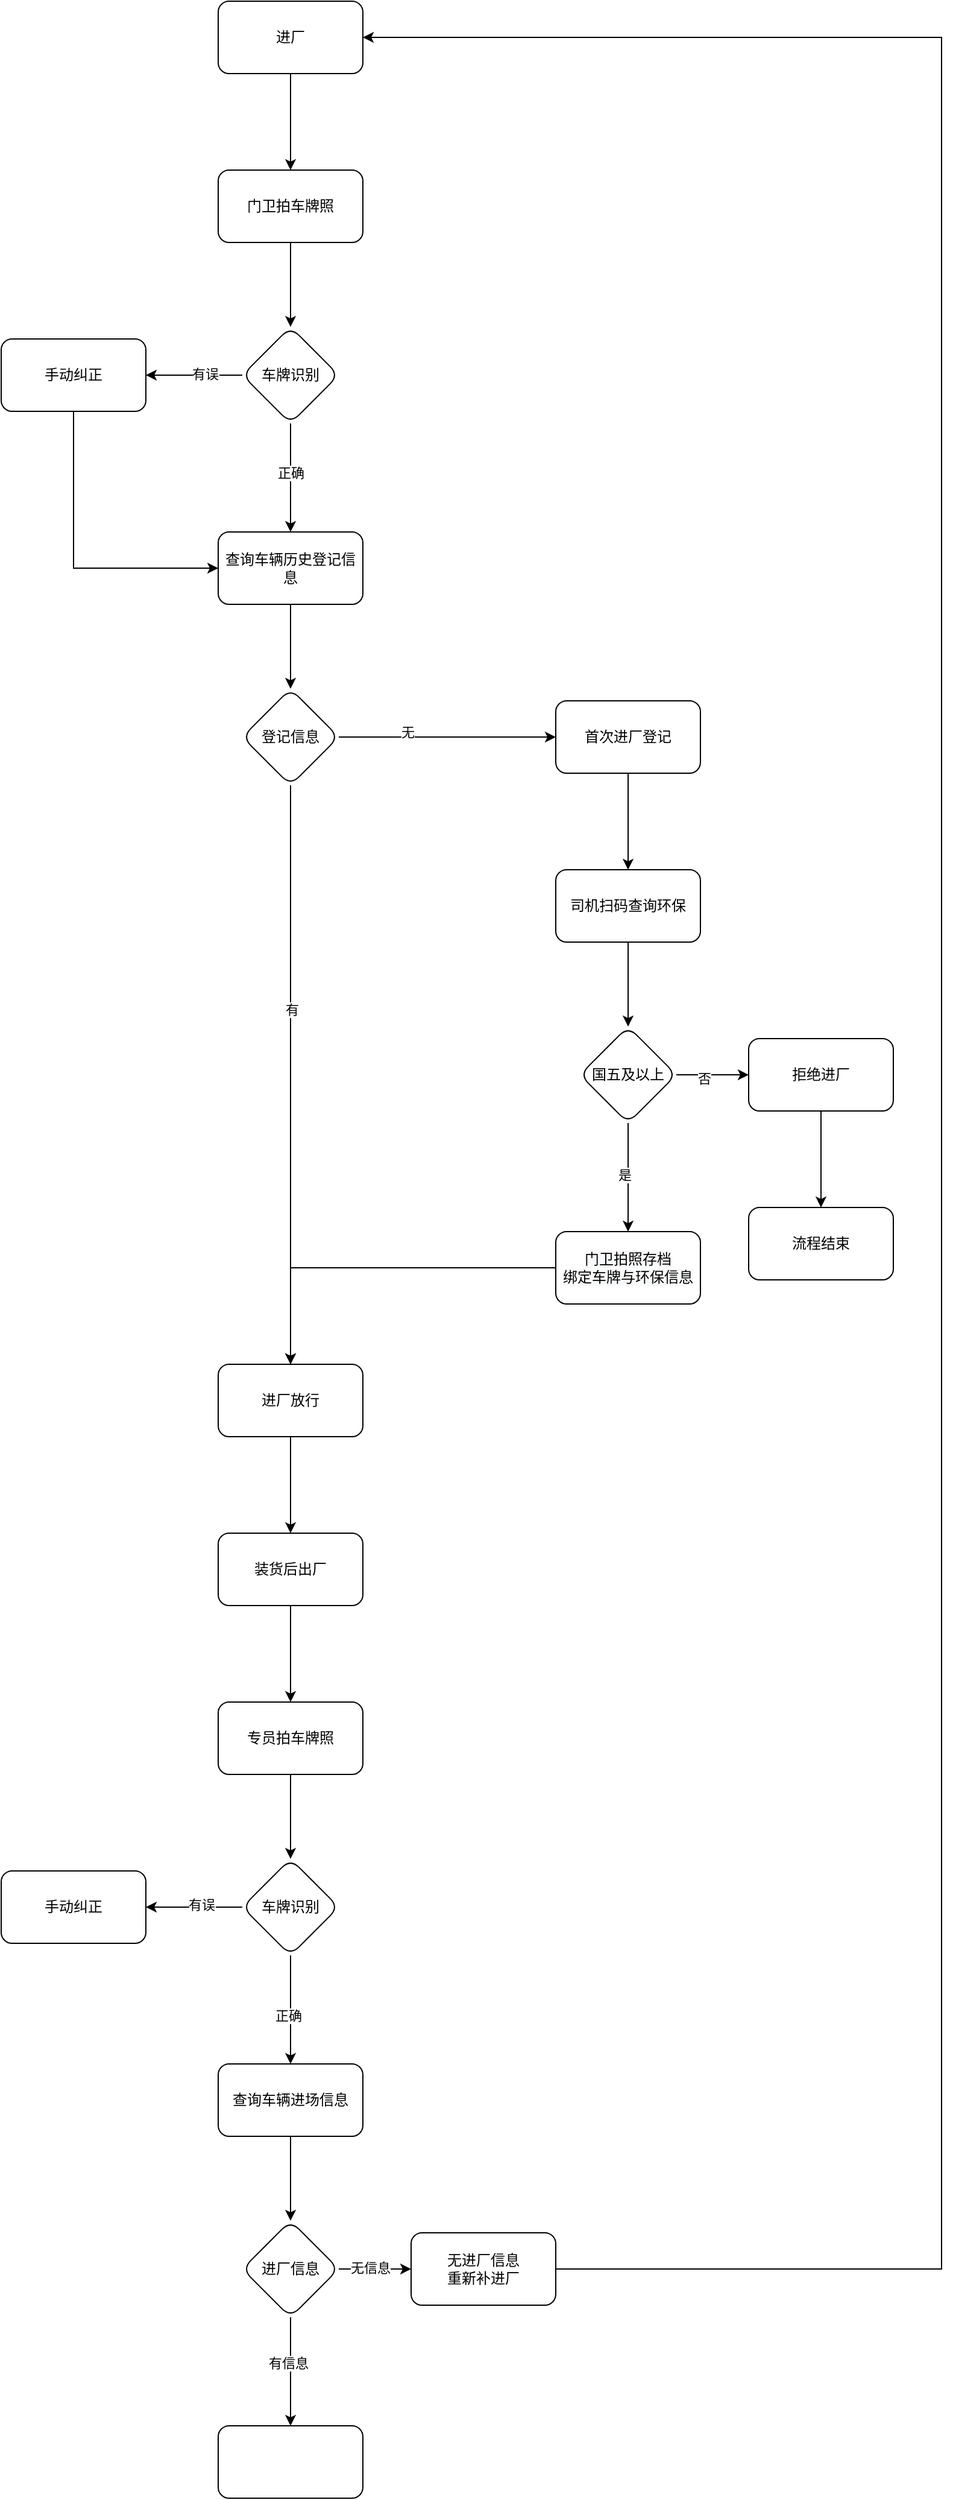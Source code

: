 <mxfile version="28.2.7">
  <diagram name="第 1 页" id="5mYZzPR6tId3HI258Cwq">
    <mxGraphModel dx="1554" dy="815" grid="1" gridSize="10" guides="1" tooltips="1" connect="1" arrows="1" fold="1" page="1" pageScale="1" pageWidth="827" pageHeight="1169" math="0" shadow="0">
      <root>
        <mxCell id="0" />
        <mxCell id="1" parent="0" />
        <mxCell id="h2oN6kgS2UihzWOU0Ix0-4" value="" style="edgeStyle=orthogonalEdgeStyle;rounded=0;orthogonalLoop=1;jettySize=auto;html=1;" edge="1" parent="1" source="h2oN6kgS2UihzWOU0Ix0-2" target="h2oN6kgS2UihzWOU0Ix0-3">
          <mxGeometry relative="1" as="geometry" />
        </mxCell>
        <mxCell id="h2oN6kgS2UihzWOU0Ix0-2" value="进厂" style="rounded=1;whiteSpace=wrap;html=1;" vertex="1" parent="1">
          <mxGeometry x="190" y="100" width="120" height="60" as="geometry" />
        </mxCell>
        <mxCell id="h2oN6kgS2UihzWOU0Ix0-6" value="" style="edgeStyle=orthogonalEdgeStyle;rounded=0;orthogonalLoop=1;jettySize=auto;html=1;" edge="1" parent="1" source="h2oN6kgS2UihzWOU0Ix0-3" target="h2oN6kgS2UihzWOU0Ix0-5">
          <mxGeometry relative="1" as="geometry" />
        </mxCell>
        <mxCell id="h2oN6kgS2UihzWOU0Ix0-3" value="门卫拍车牌照" style="whiteSpace=wrap;html=1;rounded=1;" vertex="1" parent="1">
          <mxGeometry x="190" y="240" width="120" height="60" as="geometry" />
        </mxCell>
        <mxCell id="h2oN6kgS2UihzWOU0Ix0-8" value="" style="edgeStyle=orthogonalEdgeStyle;rounded=0;orthogonalLoop=1;jettySize=auto;html=1;" edge="1" parent="1" source="h2oN6kgS2UihzWOU0Ix0-5" target="h2oN6kgS2UihzWOU0Ix0-7">
          <mxGeometry relative="1" as="geometry" />
        </mxCell>
        <mxCell id="h2oN6kgS2UihzWOU0Ix0-11" value="有误" style="edgeLabel;html=1;align=center;verticalAlign=middle;resizable=0;points=[];" vertex="1" connectable="0" parent="h2oN6kgS2UihzWOU0Ix0-8">
          <mxGeometry x="-0.21" y="-1" relative="1" as="geometry">
            <mxPoint as="offset" />
          </mxGeometry>
        </mxCell>
        <mxCell id="h2oN6kgS2UihzWOU0Ix0-10" value="" style="edgeStyle=orthogonalEdgeStyle;rounded=0;orthogonalLoop=1;jettySize=auto;html=1;" edge="1" parent="1" source="h2oN6kgS2UihzWOU0Ix0-5" target="h2oN6kgS2UihzWOU0Ix0-9">
          <mxGeometry relative="1" as="geometry" />
        </mxCell>
        <mxCell id="h2oN6kgS2UihzWOU0Ix0-12" value="正确" style="edgeLabel;html=1;align=center;verticalAlign=middle;resizable=0;points=[];" vertex="1" connectable="0" parent="h2oN6kgS2UihzWOU0Ix0-10">
          <mxGeometry x="-0.084" relative="1" as="geometry">
            <mxPoint as="offset" />
          </mxGeometry>
        </mxCell>
        <mxCell id="h2oN6kgS2UihzWOU0Ix0-5" value="车牌识别" style="rhombus;whiteSpace=wrap;html=1;rounded=1;" vertex="1" parent="1">
          <mxGeometry x="210" y="370" width="80" height="80" as="geometry" />
        </mxCell>
        <mxCell id="h2oN6kgS2UihzWOU0Ix0-13" style="edgeStyle=orthogonalEdgeStyle;rounded=0;orthogonalLoop=1;jettySize=auto;html=1;exitX=0.5;exitY=1;exitDx=0;exitDy=0;entryX=0;entryY=0.5;entryDx=0;entryDy=0;" edge="1" parent="1" source="h2oN6kgS2UihzWOU0Ix0-7" target="h2oN6kgS2UihzWOU0Ix0-9">
          <mxGeometry relative="1" as="geometry" />
        </mxCell>
        <mxCell id="h2oN6kgS2UihzWOU0Ix0-7" value="手动纠正" style="whiteSpace=wrap;html=1;rounded=1;" vertex="1" parent="1">
          <mxGeometry x="10" y="380" width="120" height="60" as="geometry" />
        </mxCell>
        <mxCell id="h2oN6kgS2UihzWOU0Ix0-15" value="" style="edgeStyle=orthogonalEdgeStyle;rounded=0;orthogonalLoop=1;jettySize=auto;html=1;" edge="1" parent="1" source="h2oN6kgS2UihzWOU0Ix0-9" target="h2oN6kgS2UihzWOU0Ix0-14">
          <mxGeometry relative="1" as="geometry" />
        </mxCell>
        <mxCell id="h2oN6kgS2UihzWOU0Ix0-9" value="查询车辆历史登记信息" style="whiteSpace=wrap;html=1;rounded=1;" vertex="1" parent="1">
          <mxGeometry x="190" y="540" width="120" height="60" as="geometry" />
        </mxCell>
        <mxCell id="h2oN6kgS2UihzWOU0Ix0-17" value="" style="edgeStyle=orthogonalEdgeStyle;rounded=0;orthogonalLoop=1;jettySize=auto;html=1;" edge="1" parent="1" source="h2oN6kgS2UihzWOU0Ix0-14" target="h2oN6kgS2UihzWOU0Ix0-16">
          <mxGeometry relative="1" as="geometry" />
        </mxCell>
        <mxCell id="h2oN6kgS2UihzWOU0Ix0-20" value="无" style="edgeLabel;html=1;align=center;verticalAlign=middle;resizable=0;points=[];" vertex="1" connectable="0" parent="h2oN6kgS2UihzWOU0Ix0-17">
          <mxGeometry x="-0.373" y="4" relative="1" as="geometry">
            <mxPoint as="offset" />
          </mxGeometry>
        </mxCell>
        <mxCell id="h2oN6kgS2UihzWOU0Ix0-19" value="" style="edgeStyle=orthogonalEdgeStyle;rounded=0;orthogonalLoop=1;jettySize=auto;html=1;" edge="1" parent="1" source="h2oN6kgS2UihzWOU0Ix0-14" target="h2oN6kgS2UihzWOU0Ix0-18">
          <mxGeometry relative="1" as="geometry" />
        </mxCell>
        <mxCell id="h2oN6kgS2UihzWOU0Ix0-21" value="有" style="edgeLabel;html=1;align=center;verticalAlign=middle;resizable=0;points=[];" vertex="1" connectable="0" parent="h2oN6kgS2UihzWOU0Ix0-19">
          <mxGeometry x="-0.228" y="1" relative="1" as="geometry">
            <mxPoint as="offset" />
          </mxGeometry>
        </mxCell>
        <mxCell id="h2oN6kgS2UihzWOU0Ix0-14" value="登记信息" style="rhombus;whiteSpace=wrap;html=1;rounded=1;" vertex="1" parent="1">
          <mxGeometry x="210" y="670" width="80" height="80" as="geometry" />
        </mxCell>
        <mxCell id="h2oN6kgS2UihzWOU0Ix0-23" value="" style="edgeStyle=orthogonalEdgeStyle;rounded=0;orthogonalLoop=1;jettySize=auto;html=1;" edge="1" parent="1" source="h2oN6kgS2UihzWOU0Ix0-16" target="h2oN6kgS2UihzWOU0Ix0-22">
          <mxGeometry relative="1" as="geometry" />
        </mxCell>
        <mxCell id="h2oN6kgS2UihzWOU0Ix0-16" value="首次进厂登记" style="whiteSpace=wrap;html=1;rounded=1;" vertex="1" parent="1">
          <mxGeometry x="470" y="680" width="120" height="60" as="geometry" />
        </mxCell>
        <mxCell id="h2oN6kgS2UihzWOU0Ix0-36" value="" style="edgeStyle=orthogonalEdgeStyle;rounded=0;orthogonalLoop=1;jettySize=auto;html=1;" edge="1" parent="1" source="h2oN6kgS2UihzWOU0Ix0-18" target="h2oN6kgS2UihzWOU0Ix0-35">
          <mxGeometry relative="1" as="geometry" />
        </mxCell>
        <mxCell id="h2oN6kgS2UihzWOU0Ix0-18" value="进厂放行" style="whiteSpace=wrap;html=1;rounded=1;" vertex="1" parent="1">
          <mxGeometry x="190" y="1230" width="120" height="60" as="geometry" />
        </mxCell>
        <mxCell id="h2oN6kgS2UihzWOU0Ix0-25" value="" style="edgeStyle=orthogonalEdgeStyle;rounded=0;orthogonalLoop=1;jettySize=auto;html=1;" edge="1" parent="1" source="h2oN6kgS2UihzWOU0Ix0-22" target="h2oN6kgS2UihzWOU0Ix0-24">
          <mxGeometry relative="1" as="geometry" />
        </mxCell>
        <mxCell id="h2oN6kgS2UihzWOU0Ix0-22" value="司机扫码查询环保" style="whiteSpace=wrap;html=1;rounded=1;" vertex="1" parent="1">
          <mxGeometry x="470" y="820" width="120" height="60" as="geometry" />
        </mxCell>
        <mxCell id="h2oN6kgS2UihzWOU0Ix0-27" value="" style="edgeStyle=orthogonalEdgeStyle;rounded=0;orthogonalLoop=1;jettySize=auto;html=1;" edge="1" parent="1" source="h2oN6kgS2UihzWOU0Ix0-24" target="h2oN6kgS2UihzWOU0Ix0-26">
          <mxGeometry relative="1" as="geometry" />
        </mxCell>
        <mxCell id="h2oN6kgS2UihzWOU0Ix0-28" value="否" style="edgeLabel;html=1;align=center;verticalAlign=middle;resizable=0;points=[];" vertex="1" connectable="0" parent="h2oN6kgS2UihzWOU0Ix0-27">
          <mxGeometry x="-0.253" y="-3" relative="1" as="geometry">
            <mxPoint as="offset" />
          </mxGeometry>
        </mxCell>
        <mxCell id="h2oN6kgS2UihzWOU0Ix0-32" value="" style="edgeStyle=orthogonalEdgeStyle;rounded=0;orthogonalLoop=1;jettySize=auto;html=1;" edge="1" parent="1" source="h2oN6kgS2UihzWOU0Ix0-24" target="h2oN6kgS2UihzWOU0Ix0-31">
          <mxGeometry relative="1" as="geometry" />
        </mxCell>
        <mxCell id="h2oN6kgS2UihzWOU0Ix0-33" value="是" style="edgeLabel;html=1;align=center;verticalAlign=middle;resizable=0;points=[];" vertex="1" connectable="0" parent="h2oN6kgS2UihzWOU0Ix0-32">
          <mxGeometry x="-0.04" y="-3" relative="1" as="geometry">
            <mxPoint as="offset" />
          </mxGeometry>
        </mxCell>
        <mxCell id="h2oN6kgS2UihzWOU0Ix0-24" value="国五及以上" style="rhombus;whiteSpace=wrap;html=1;rounded=1;" vertex="1" parent="1">
          <mxGeometry x="490" y="950" width="80" height="80" as="geometry" />
        </mxCell>
        <mxCell id="h2oN6kgS2UihzWOU0Ix0-30" value="" style="edgeStyle=orthogonalEdgeStyle;rounded=0;orthogonalLoop=1;jettySize=auto;html=1;" edge="1" parent="1" source="h2oN6kgS2UihzWOU0Ix0-26" target="h2oN6kgS2UihzWOU0Ix0-29">
          <mxGeometry relative="1" as="geometry" />
        </mxCell>
        <mxCell id="h2oN6kgS2UihzWOU0Ix0-26" value="拒绝进厂" style="whiteSpace=wrap;html=1;rounded=1;" vertex="1" parent="1">
          <mxGeometry x="630" y="960" width="120" height="60" as="geometry" />
        </mxCell>
        <mxCell id="h2oN6kgS2UihzWOU0Ix0-29" value="流程结束" style="whiteSpace=wrap;html=1;rounded=1;" vertex="1" parent="1">
          <mxGeometry x="630" y="1100" width="120" height="60" as="geometry" />
        </mxCell>
        <mxCell id="h2oN6kgS2UihzWOU0Ix0-34" style="edgeStyle=orthogonalEdgeStyle;rounded=0;orthogonalLoop=1;jettySize=auto;html=1;exitX=0;exitY=0.5;exitDx=0;exitDy=0;entryX=0.5;entryY=0;entryDx=0;entryDy=0;" edge="1" parent="1" source="h2oN6kgS2UihzWOU0Ix0-31" target="h2oN6kgS2UihzWOU0Ix0-18">
          <mxGeometry relative="1" as="geometry" />
        </mxCell>
        <mxCell id="h2oN6kgS2UihzWOU0Ix0-31" value="&lt;font&gt;&lt;span style=&quot;font-family: 默认字体; background-color: rgb(248, 249, 250);&quot;&gt;门卫拍照存档&lt;/span&gt;&lt;br style=&quot;margin: 0px; padding: 0px; font-family: 默认字体; background-color: rgb(248, 249, 250);&quot;&gt;&lt;span style=&quot;font-family: 默认字体; background-color: rgb(248, 249, 250);&quot;&gt;绑定车牌与环保信息&lt;/span&gt;&lt;/font&gt;" style="whiteSpace=wrap;html=1;rounded=1;" vertex="1" parent="1">
          <mxGeometry x="470" y="1120" width="120" height="60" as="geometry" />
        </mxCell>
        <mxCell id="h2oN6kgS2UihzWOU0Ix0-38" value="" style="edgeStyle=orthogonalEdgeStyle;rounded=0;orthogonalLoop=1;jettySize=auto;html=1;" edge="1" parent="1" source="h2oN6kgS2UihzWOU0Ix0-35" target="h2oN6kgS2UihzWOU0Ix0-37">
          <mxGeometry relative="1" as="geometry" />
        </mxCell>
        <mxCell id="h2oN6kgS2UihzWOU0Ix0-35" value="装货后出厂" style="whiteSpace=wrap;html=1;rounded=1;" vertex="1" parent="1">
          <mxGeometry x="190" y="1370" width="120" height="60" as="geometry" />
        </mxCell>
        <mxCell id="h2oN6kgS2UihzWOU0Ix0-40" value="" style="edgeStyle=orthogonalEdgeStyle;rounded=0;orthogonalLoop=1;jettySize=auto;html=1;" edge="1" parent="1" source="h2oN6kgS2UihzWOU0Ix0-37" target="h2oN6kgS2UihzWOU0Ix0-39">
          <mxGeometry relative="1" as="geometry" />
        </mxCell>
        <mxCell id="h2oN6kgS2UihzWOU0Ix0-37" value="专员拍车牌照" style="whiteSpace=wrap;html=1;rounded=1;" vertex="1" parent="1">
          <mxGeometry x="190" y="1510" width="120" height="60" as="geometry" />
        </mxCell>
        <mxCell id="h2oN6kgS2UihzWOU0Ix0-42" value="" style="edgeStyle=orthogonalEdgeStyle;rounded=0;orthogonalLoop=1;jettySize=auto;html=1;" edge="1" parent="1" source="h2oN6kgS2UihzWOU0Ix0-39" target="h2oN6kgS2UihzWOU0Ix0-41">
          <mxGeometry relative="1" as="geometry" />
        </mxCell>
        <mxCell id="h2oN6kgS2UihzWOU0Ix0-45" value="有误" style="edgeLabel;html=1;align=center;verticalAlign=middle;resizable=0;points=[];" vertex="1" connectable="0" parent="h2oN6kgS2UihzWOU0Ix0-42">
          <mxGeometry x="-0.147" y="-2" relative="1" as="geometry">
            <mxPoint as="offset" />
          </mxGeometry>
        </mxCell>
        <mxCell id="h2oN6kgS2UihzWOU0Ix0-44" value="" style="edgeStyle=orthogonalEdgeStyle;rounded=0;orthogonalLoop=1;jettySize=auto;html=1;" edge="1" parent="1" source="h2oN6kgS2UihzWOU0Ix0-39" target="h2oN6kgS2UihzWOU0Ix0-43">
          <mxGeometry relative="1" as="geometry" />
        </mxCell>
        <mxCell id="h2oN6kgS2UihzWOU0Ix0-46" value="正确" style="edgeLabel;html=1;align=center;verticalAlign=middle;resizable=0;points=[];" vertex="1" connectable="0" parent="h2oN6kgS2UihzWOU0Ix0-44">
          <mxGeometry x="0.116" y="-2" relative="1" as="geometry">
            <mxPoint as="offset" />
          </mxGeometry>
        </mxCell>
        <mxCell id="h2oN6kgS2UihzWOU0Ix0-39" value="车牌识别" style="rhombus;whiteSpace=wrap;html=1;rounded=1;" vertex="1" parent="1">
          <mxGeometry x="210" y="1640" width="80" height="80" as="geometry" />
        </mxCell>
        <mxCell id="h2oN6kgS2UihzWOU0Ix0-41" value="手动纠正" style="whiteSpace=wrap;html=1;rounded=1;" vertex="1" parent="1">
          <mxGeometry x="10" y="1650" width="120" height="60" as="geometry" />
        </mxCell>
        <mxCell id="h2oN6kgS2UihzWOU0Ix0-48" value="" style="edgeStyle=orthogonalEdgeStyle;rounded=0;orthogonalLoop=1;jettySize=auto;html=1;" edge="1" parent="1" source="h2oN6kgS2UihzWOU0Ix0-43" target="h2oN6kgS2UihzWOU0Ix0-47">
          <mxGeometry relative="1" as="geometry" />
        </mxCell>
        <mxCell id="h2oN6kgS2UihzWOU0Ix0-43" value="查询车辆进场信息" style="whiteSpace=wrap;html=1;rounded=1;" vertex="1" parent="1">
          <mxGeometry x="190" y="1810" width="120" height="60" as="geometry" />
        </mxCell>
        <mxCell id="h2oN6kgS2UihzWOU0Ix0-50" value="" style="edgeStyle=orthogonalEdgeStyle;rounded=0;orthogonalLoop=1;jettySize=auto;html=1;" edge="1" parent="1" source="h2oN6kgS2UihzWOU0Ix0-47" target="h2oN6kgS2UihzWOU0Ix0-49">
          <mxGeometry relative="1" as="geometry" />
        </mxCell>
        <mxCell id="h2oN6kgS2UihzWOU0Ix0-54" value="无信息" style="edgeLabel;html=1;align=center;verticalAlign=middle;resizable=0;points=[];" vertex="1" connectable="0" parent="h2oN6kgS2UihzWOU0Ix0-50">
          <mxGeometry x="-0.153" y="1" relative="1" as="geometry">
            <mxPoint as="offset" />
          </mxGeometry>
        </mxCell>
        <mxCell id="h2oN6kgS2UihzWOU0Ix0-53" value="" style="edgeStyle=orthogonalEdgeStyle;rounded=0;orthogonalLoop=1;jettySize=auto;html=1;" edge="1" parent="1" source="h2oN6kgS2UihzWOU0Ix0-47" target="h2oN6kgS2UihzWOU0Ix0-52">
          <mxGeometry relative="1" as="geometry" />
        </mxCell>
        <mxCell id="h2oN6kgS2UihzWOU0Ix0-55" value="有信息" style="edgeLabel;html=1;align=center;verticalAlign=middle;resizable=0;points=[];" vertex="1" connectable="0" parent="h2oN6kgS2UihzWOU0Ix0-53">
          <mxGeometry x="-0.169" y="-2" relative="1" as="geometry">
            <mxPoint as="offset" />
          </mxGeometry>
        </mxCell>
        <mxCell id="h2oN6kgS2UihzWOU0Ix0-47" value="进厂信息" style="rhombus;whiteSpace=wrap;html=1;rounded=1;" vertex="1" parent="1">
          <mxGeometry x="210" y="1940" width="80" height="80" as="geometry" />
        </mxCell>
        <mxCell id="h2oN6kgS2UihzWOU0Ix0-51" style="edgeStyle=orthogonalEdgeStyle;rounded=0;orthogonalLoop=1;jettySize=auto;html=1;entryX=1;entryY=0.5;entryDx=0;entryDy=0;exitX=1;exitY=0.5;exitDx=0;exitDy=0;" edge="1" parent="1" source="h2oN6kgS2UihzWOU0Ix0-49" target="h2oN6kgS2UihzWOU0Ix0-2">
          <mxGeometry relative="1" as="geometry">
            <mxPoint x="490" y="1980" as="sourcePoint" />
            <Array as="points">
              <mxPoint x="790" y="1980" />
              <mxPoint x="790" y="130" />
            </Array>
          </mxGeometry>
        </mxCell>
        <mxCell id="h2oN6kgS2UihzWOU0Ix0-49" value="无进厂信息&lt;br&gt;重新补进厂" style="whiteSpace=wrap;html=1;rounded=1;" vertex="1" parent="1">
          <mxGeometry x="350" y="1950" width="120" height="60" as="geometry" />
        </mxCell>
        <mxCell id="h2oN6kgS2UihzWOU0Ix0-52" value="" style="whiteSpace=wrap;html=1;rounded=1;" vertex="1" parent="1">
          <mxGeometry x="190" y="2110" width="120" height="60" as="geometry" />
        </mxCell>
      </root>
    </mxGraphModel>
  </diagram>
</mxfile>
